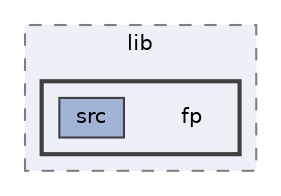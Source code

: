 digraph "/home/runner/work/fudge-www/fudge/lib/fp"
{
 // LATEX_PDF_SIZE
  bgcolor="transparent";
  edge [fontname=Helvetica,fontsize=10,labelfontname=Helvetica,labelfontsize=10];
  node [fontname=Helvetica,fontsize=10,shape=box,height=0.2,width=0.4];
  compound=true
  subgraph clusterdir_0f7a368ae449db747d5e25d2481b2cdd {
    graph [ bgcolor="#edf0f7", pencolor="grey50", label="lib", fontname=Helvetica,fontsize=10 style="filled,dashed", URL="dir_0f7a368ae449db747d5e25d2481b2cdd.html",tooltip=""]
  subgraph clusterdir_a2422c42ca5742c06bc883a07446234c {
    graph [ bgcolor="#edf0f7", pencolor="grey25", label="", fontname=Helvetica,fontsize=10 style="filled,bold", URL="dir_a2422c42ca5742c06bc883a07446234c.html",tooltip=""]
    dir_a2422c42ca5742c06bc883a07446234c [shape=plaintext, label="fp"];
  dir_0c6f8b08953d25fff642dbc0a6f120d0 [label="src", fillcolor="#a2b4d6", color="grey25", style="filled", URL="dir_0c6f8b08953d25fff642dbc0a6f120d0.html",tooltip=""];
  }
  }
}
